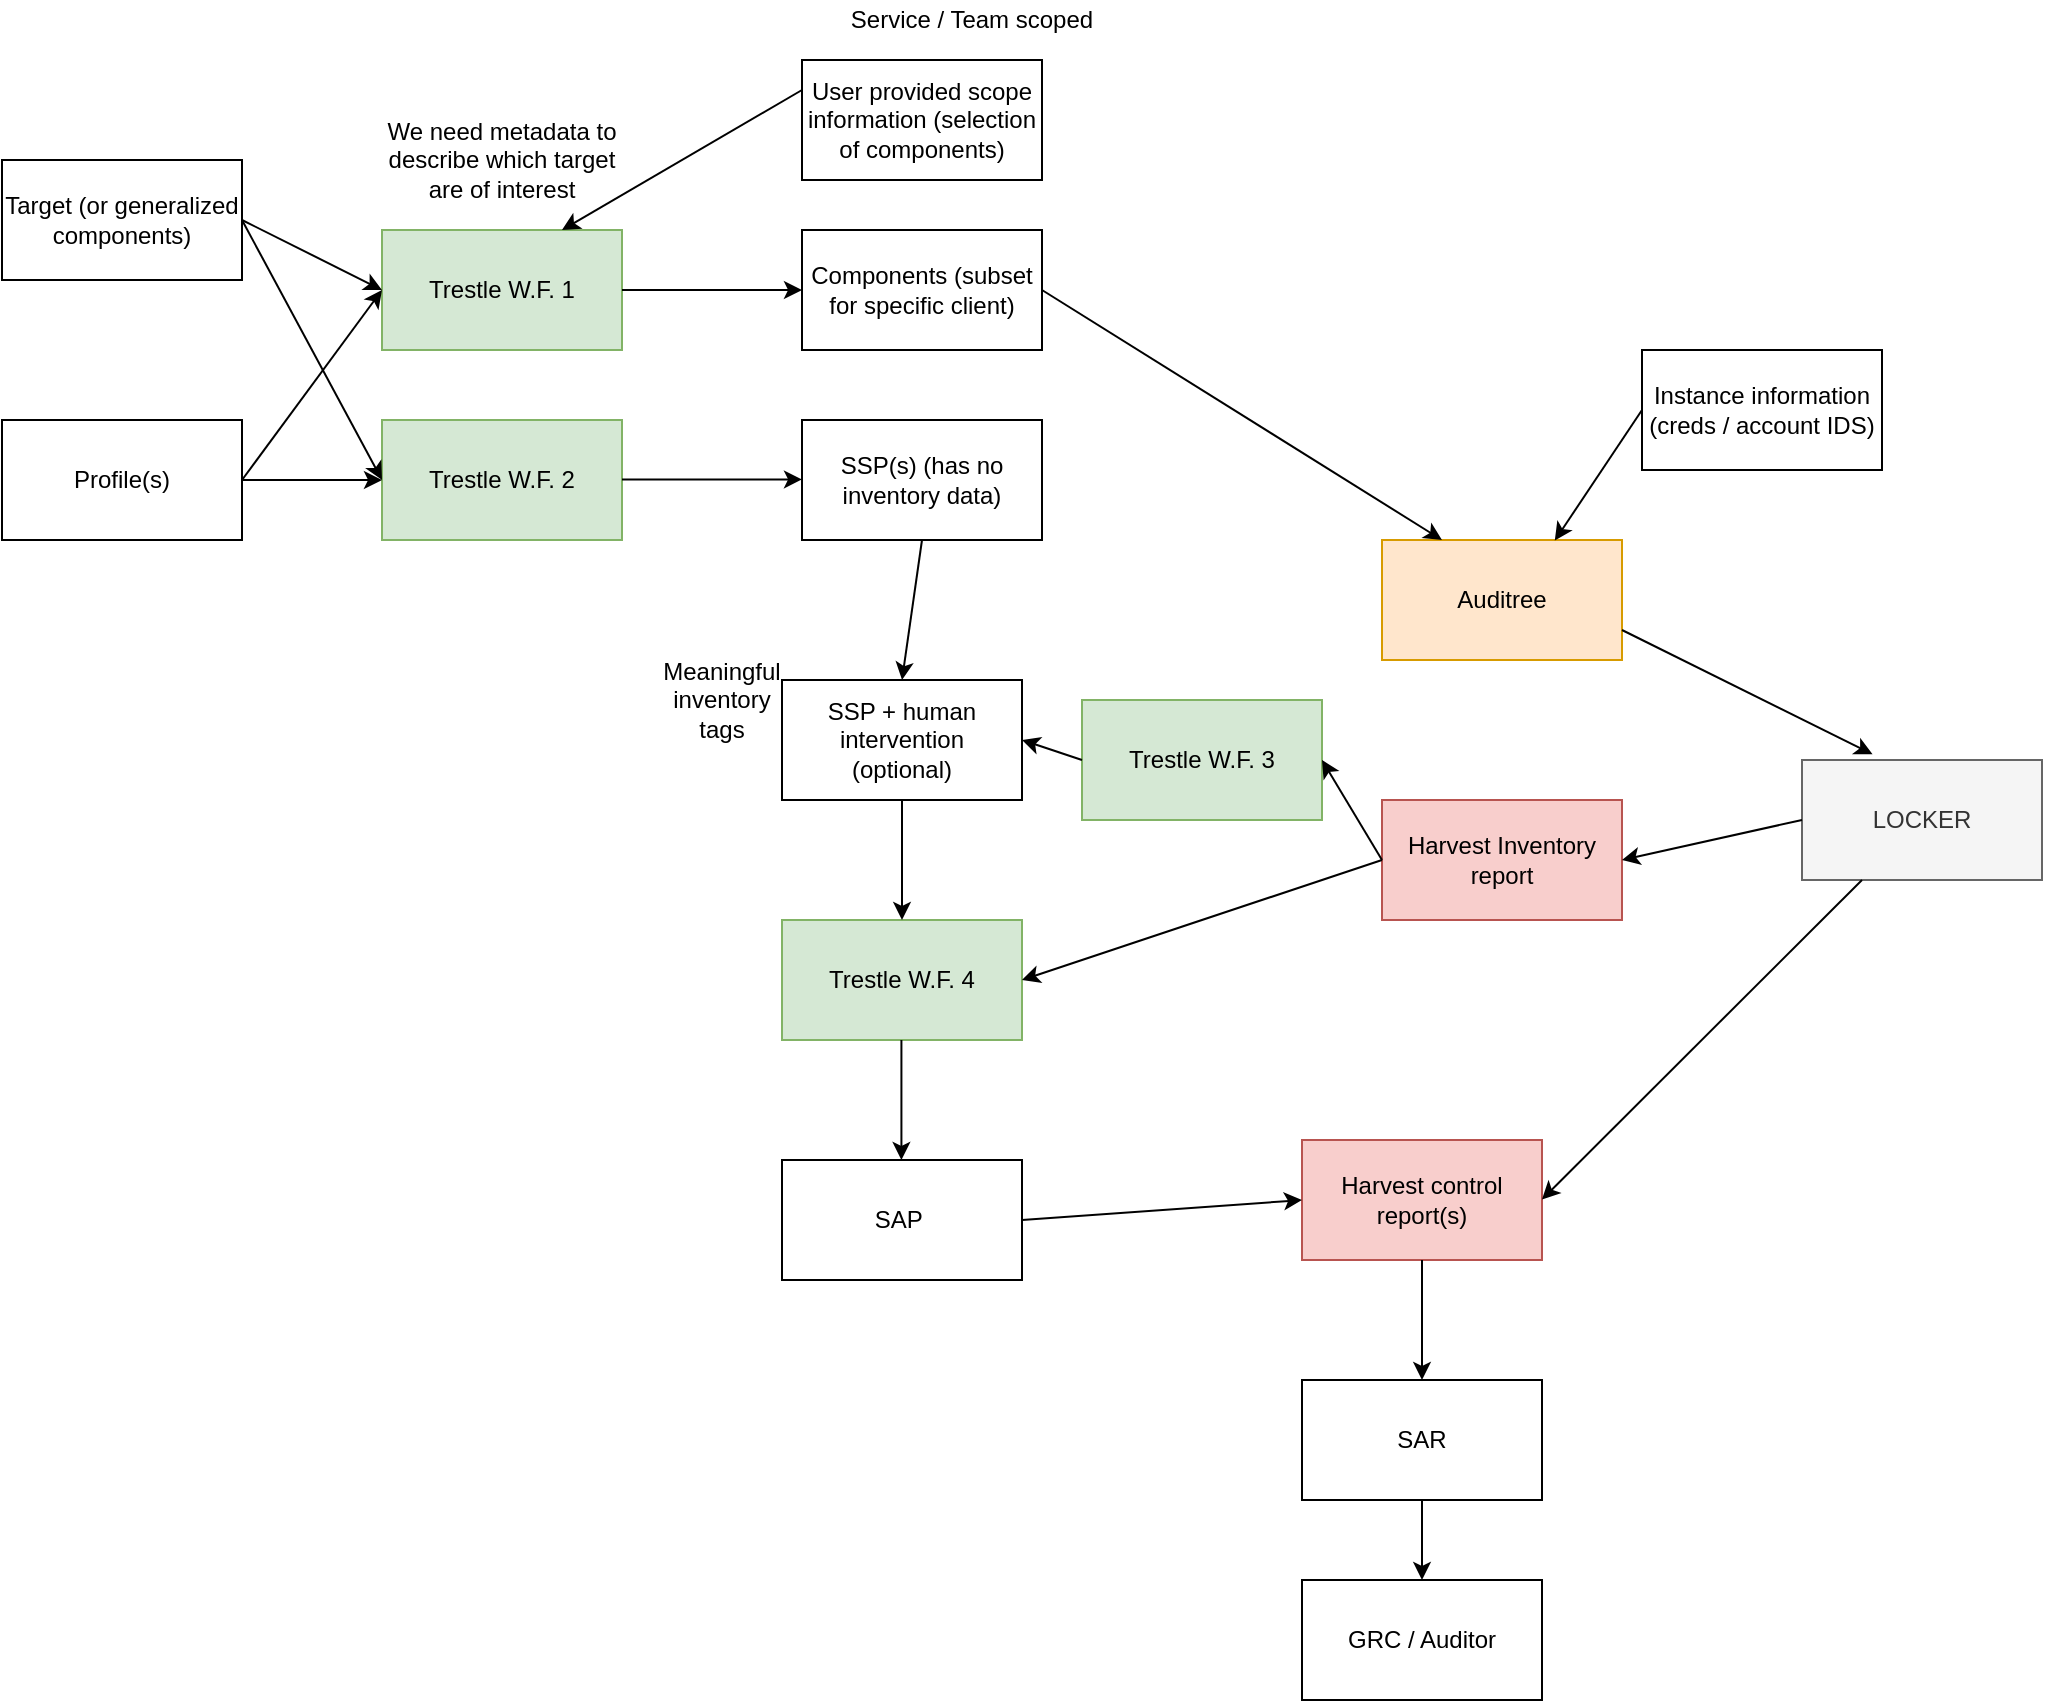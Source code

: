 <mxfile version="13.3.5" type="device" pages="3"><diagram id="Lkre-5FhP-HlhFluqD7U" name="v_0.1"><mxGraphModel dx="1734" dy="1015" grid="1" gridSize="10" guides="1" tooltips="1" connect="1" arrows="1" fold="1" page="1" pageScale="1" pageWidth="827" pageHeight="1169" math="0" shadow="0"><root><mxCell id="0"/><mxCell id="1" parent="0"/><mxCell id="eABtLVrYJxMAJau4a1EM-1" value="Target (or generalized components)" style="rounded=0;whiteSpace=wrap;html=1;" parent="1" vertex="1"><mxGeometry x="80" y="490" width="120" height="60" as="geometry"/></mxCell><mxCell id="eABtLVrYJxMAJau4a1EM-3" value="Profile(s)" style="rounded=0;whiteSpace=wrap;html=1;" parent="1" vertex="1"><mxGeometry x="80" y="620" width="120" height="60" as="geometry"/></mxCell><mxCell id="eABtLVrYJxMAJau4a1EM-4" value="Trestle W.F. 1" style="rounded=0;whiteSpace=wrap;html=1;fillColor=#d5e8d4;strokeColor=#82b366;" parent="1" vertex="1"><mxGeometry x="270" y="525" width="120" height="60" as="geometry"/></mxCell><mxCell id="eABtLVrYJxMAJau4a1EM-5" value="Trestle W.F. 2" style="rounded=0;whiteSpace=wrap;html=1;fillColor=#d5e8d4;strokeColor=#82b366;" parent="1" vertex="1"><mxGeometry x="270" y="620" width="120" height="60" as="geometry"/></mxCell><mxCell id="eABtLVrYJxMAJau4a1EM-6" value="" style="endArrow=classic;html=1;exitX=1;exitY=0.5;exitDx=0;exitDy=0;entryX=0;entryY=0.5;entryDx=0;entryDy=0;" parent="1" source="eABtLVrYJxMAJau4a1EM-1" target="eABtLVrYJxMAJau4a1EM-4" edge="1"><mxGeometry width="50" height="50" relative="1" as="geometry"><mxPoint x="340" y="720" as="sourcePoint"/><mxPoint x="390" y="670" as="targetPoint"/></mxGeometry></mxCell><mxCell id="eABtLVrYJxMAJau4a1EM-7" value="" style="endArrow=classic;html=1;exitX=1;exitY=0.5;exitDx=0;exitDy=0;entryX=0;entryY=0.5;entryDx=0;entryDy=0;" parent="1" source="eABtLVrYJxMAJau4a1EM-3" target="eABtLVrYJxMAJau4a1EM-4" edge="1"><mxGeometry width="50" height="50" relative="1" as="geometry"><mxPoint x="210" y="530" as="sourcePoint"/><mxPoint x="280" y="565" as="targetPoint"/></mxGeometry></mxCell><mxCell id="eABtLVrYJxMAJau4a1EM-8" value="" style="endArrow=classic;html=1;entryX=0;entryY=0.5;entryDx=0;entryDy=0;" parent="1" target="eABtLVrYJxMAJau4a1EM-5" edge="1"><mxGeometry width="50" height="50" relative="1" as="geometry"><mxPoint x="200" y="520" as="sourcePoint"/><mxPoint x="280" y="565" as="targetPoint"/></mxGeometry></mxCell><mxCell id="eABtLVrYJxMAJau4a1EM-9" value="" style="endArrow=classic;html=1;" parent="1" edge="1"><mxGeometry width="50" height="50" relative="1" as="geometry"><mxPoint x="200" y="650" as="sourcePoint"/><mxPoint x="270" y="650" as="targetPoint"/></mxGeometry></mxCell><mxCell id="eABtLVrYJxMAJau4a1EM-10" value="We need metadata to describe which target are of interest" style="text;html=1;strokeColor=none;fillColor=none;align=center;verticalAlign=middle;whiteSpace=wrap;rounded=0;" parent="1" vertex="1"><mxGeometry x="270" y="480" width="120" height="20" as="geometry"/></mxCell><mxCell id="eABtLVrYJxMAJau4a1EM-12" value="SSP(s) (has no inventory data)" style="rounded=0;whiteSpace=wrap;html=1;" parent="1" vertex="1"><mxGeometry x="480" y="620" width="120" height="60" as="geometry"/></mxCell><mxCell id="eABtLVrYJxMAJau4a1EM-13" value="Components (subset for specific client)" style="rounded=0;whiteSpace=wrap;html=1;" parent="1" vertex="1"><mxGeometry x="480" y="525" width="120" height="60" as="geometry"/></mxCell><mxCell id="eABtLVrYJxMAJau4a1EM-14" value="" style="endArrow=classic;html=1;exitX=1;exitY=0.5;exitDx=0;exitDy=0;entryX=0;entryY=0.5;entryDx=0;entryDy=0;" parent="1" source="eABtLVrYJxMAJau4a1EM-4" target="eABtLVrYJxMAJau4a1EM-13" edge="1"><mxGeometry width="50" height="50" relative="1" as="geometry"><mxPoint x="340" y="720" as="sourcePoint"/><mxPoint x="390" y="670" as="targetPoint"/></mxGeometry></mxCell><mxCell id="eABtLVrYJxMAJau4a1EM-15" value="" style="endArrow=classic;html=1;exitX=1;exitY=0.5;exitDx=0;exitDy=0;entryX=0;entryY=0.5;entryDx=0;entryDy=0;" parent="1" edge="1"><mxGeometry width="50" height="50" relative="1" as="geometry"><mxPoint x="390" y="649.7" as="sourcePoint"/><mxPoint x="480" y="649.7" as="targetPoint"/></mxGeometry></mxCell><mxCell id="eABtLVrYJxMAJau4a1EM-16" value="SAP&amp;nbsp;" style="rounded=0;whiteSpace=wrap;html=1;" parent="1" vertex="1"><mxGeometry x="470" y="990" width="120" height="60" as="geometry"/></mxCell><mxCell id="eABtLVrYJxMAJau4a1EM-17" value="Trestle W.F. 4" style="rounded=0;whiteSpace=wrap;html=1;fillColor=#d5e8d4;strokeColor=#82b366;" parent="1" vertex="1"><mxGeometry x="470" y="870" width="120" height="60" as="geometry"/></mxCell><mxCell id="eABtLVrYJxMAJau4a1EM-18" value="Harvest Inventory report" style="rounded=0;whiteSpace=wrap;html=1;fillColor=#f8cecc;strokeColor=#b85450;" parent="1" vertex="1"><mxGeometry x="770" y="810" width="120" height="60" as="geometry"/></mxCell><mxCell id="eABtLVrYJxMAJau4a1EM-19" value="Auditree" style="rounded=0;whiteSpace=wrap;html=1;fillColor=#ffe6cc;strokeColor=#d79b00;" parent="1" vertex="1"><mxGeometry x="770" y="680" width="120" height="60" as="geometry"/></mxCell><mxCell id="eABtLVrYJxMAJau4a1EM-20" value="" style="endArrow=classic;html=1;exitX=0.5;exitY=1;exitDx=0;exitDy=0;entryX=0.5;entryY=0;entryDx=0;entryDy=0;" parent="1" source="eABtLVrYJxMAJau4a1EM-27" target="eABtLVrYJxMAJau4a1EM-17" edge="1"><mxGeometry width="50" height="50" relative="1" as="geometry"><mxPoint x="550" y="720" as="sourcePoint"/><mxPoint x="600" y="670" as="targetPoint"/></mxGeometry></mxCell><mxCell id="eABtLVrYJxMAJau4a1EM-21" value="" style="endArrow=classic;html=1;exitX=0.5;exitY=1;exitDx=0;exitDy=0;entryX=0.5;entryY=0;entryDx=0;entryDy=0;" parent="1" edge="1"><mxGeometry width="50" height="50" relative="1" as="geometry"><mxPoint x="529.71" y="930" as="sourcePoint"/><mxPoint x="529.71" y="990" as="targetPoint"/></mxGeometry></mxCell><mxCell id="eABtLVrYJxMAJau4a1EM-22" value="" style="endArrow=classic;html=1;exitX=0;exitY=0.5;exitDx=0;exitDy=0;entryX=1;entryY=0.5;entryDx=0;entryDy=0;" parent="1" source="eABtLVrYJxMAJau4a1EM-18" target="eABtLVrYJxMAJau4a1EM-17" edge="1"><mxGeometry width="50" height="50" relative="1" as="geometry"><mxPoint x="549.7" y="930" as="sourcePoint"/><mxPoint x="549.7" y="990" as="targetPoint"/></mxGeometry></mxCell><mxCell id="eABtLVrYJxMAJau4a1EM-25" value="Instance information (creds / account IDS)" style="rounded=0;whiteSpace=wrap;html=1;" parent="1" vertex="1"><mxGeometry x="900" y="585" width="120" height="60" as="geometry"/></mxCell><mxCell id="eABtLVrYJxMAJau4a1EM-27" value="SSP + human intervention&lt;br&gt;(optional)" style="rounded=0;whiteSpace=wrap;html=1;" parent="1" vertex="1"><mxGeometry x="470" y="750" width="120" height="60" as="geometry"/></mxCell><mxCell id="eABtLVrYJxMAJau4a1EM-28" value="" style="endArrow=classic;html=1;exitX=0.5;exitY=1;exitDx=0;exitDy=0;entryX=0.5;entryY=0;entryDx=0;entryDy=0;" parent="1" source="eABtLVrYJxMAJau4a1EM-12" target="eABtLVrYJxMAJau4a1EM-27" edge="1"><mxGeometry width="50" height="50" relative="1" as="geometry"><mxPoint x="540" y="680" as="sourcePoint"/><mxPoint x="540" y="860" as="targetPoint"/></mxGeometry></mxCell><mxCell id="TaCDKS96LD9muC1rUZb9-5" value="Meaningful inventory tags" style="text;html=1;strokeColor=none;fillColor=none;align=center;verticalAlign=middle;whiteSpace=wrap;rounded=0;" parent="1" vertex="1"><mxGeometry x="420" y="750" width="40" height="20" as="geometry"/></mxCell><mxCell id="TaCDKS96LD9muC1rUZb9-6" value="User provided scope information (selection of components)" style="rounded=0;whiteSpace=wrap;html=1;" parent="1" vertex="1"><mxGeometry x="480" y="440" width="120" height="60" as="geometry"/></mxCell><mxCell id="TaCDKS96LD9muC1rUZb9-12" value="" style="endArrow=classic;html=1;exitX=0;exitY=0.25;exitDx=0;exitDy=0;entryX=0.75;entryY=0;entryDx=0;entryDy=0;" parent="1" source="TaCDKS96LD9muC1rUZb9-6" target="eABtLVrYJxMAJau4a1EM-4" edge="1"><mxGeometry width="50" height="50" relative="1" as="geometry"><mxPoint x="600" y="760" as="sourcePoint"/><mxPoint x="650" y="710" as="targetPoint"/></mxGeometry></mxCell><mxCell id="TaCDKS96LD9muC1rUZb9-13" value="LOCKER" style="rounded=0;whiteSpace=wrap;html=1;fillColor=#f5f5f5;strokeColor=#666666;fontColor=#333333;" parent="1" vertex="1"><mxGeometry x="980" y="790" width="120" height="60" as="geometry"/></mxCell><mxCell id="TaCDKS96LD9muC1rUZb9-16" value="" style="endArrow=classic;html=1;entryX=0.294;entryY=-0.048;entryDx=0;entryDy=0;entryPerimeter=0;exitX=1;exitY=0.75;exitDx=0;exitDy=0;" parent="1" source="eABtLVrYJxMAJau4a1EM-19" target="TaCDKS96LD9muC1rUZb9-13" edge="1"><mxGeometry width="50" height="50" relative="1" as="geometry"><mxPoint x="370" y="650" as="sourcePoint"/><mxPoint x="420" y="600" as="targetPoint"/></mxGeometry></mxCell><mxCell id="TaCDKS96LD9muC1rUZb9-17" value="" style="endArrow=classic;html=1;entryX=1;entryY=0.5;entryDx=0;entryDy=0;exitX=0;exitY=0.5;exitDx=0;exitDy=0;" parent="1" source="TaCDKS96LD9muC1rUZb9-13" target="eABtLVrYJxMAJau4a1EM-18" edge="1"><mxGeometry width="50" height="50" relative="1" as="geometry"><mxPoint x="714.72" y="990" as="sourcePoint"/><mxPoint x="880.0" y="1052.12" as="targetPoint"/></mxGeometry></mxCell><mxCell id="TaCDKS96LD9muC1rUZb9-18" value="Harvest control report(s)" style="rounded=0;whiteSpace=wrap;html=1;fillColor=#f8cecc;strokeColor=#b85450;" parent="1" vertex="1"><mxGeometry x="730" y="980" width="120" height="60" as="geometry"/></mxCell><mxCell id="TaCDKS96LD9muC1rUZb9-19" value="" style="endArrow=classic;html=1;entryX=1;entryY=0.5;entryDx=0;entryDy=0;exitX=0.25;exitY=1;exitDx=0;exitDy=0;" parent="1" source="TaCDKS96LD9muC1rUZb9-13" edge="1"><mxGeometry width="50" height="50" relative="1" as="geometry"><mxPoint x="980" y="1009.71" as="sourcePoint"/><mxPoint x="850" y="1009.71" as="targetPoint"/></mxGeometry></mxCell><mxCell id="TaCDKS96LD9muC1rUZb9-20" value="" style="endArrow=classic;html=1;entryX=0;entryY=0.5;entryDx=0;entryDy=0;exitX=1;exitY=0.5;exitDx=0;exitDy=0;" parent="1" source="eABtLVrYJxMAJau4a1EM-16" target="TaCDKS96LD9muC1rUZb9-18" edge="1"><mxGeometry width="50" height="50" relative="1" as="geometry"><mxPoint x="1020" y="860" as="sourcePoint"/><mxPoint x="860" y="1019.71" as="targetPoint"/></mxGeometry></mxCell><mxCell id="TaCDKS96LD9muC1rUZb9-21" value="" style="endArrow=classic;html=1;exitX=0.5;exitY=1;exitDx=0;exitDy=0;" parent="1" source="TaCDKS96LD9muC1rUZb9-18" edge="1"><mxGeometry width="50" height="50" relative="1" as="geometry"><mxPoint x="940" y="980" as="sourcePoint"/><mxPoint x="790" y="1100" as="targetPoint"/></mxGeometry></mxCell><mxCell id="TaCDKS96LD9muC1rUZb9-22" value="SAR" style="rounded=0;whiteSpace=wrap;html=1;" parent="1" vertex="1"><mxGeometry x="730" y="1100" width="120" height="60" as="geometry"/></mxCell><mxCell id="TaCDKS96LD9muC1rUZb9-23" value="" style="endArrow=classic;html=1;exitX=0.5;exitY=1;exitDx=0;exitDy=0;" parent="1" source="TaCDKS96LD9muC1rUZb9-22" target="TaCDKS96LD9muC1rUZb9-24" edge="1"><mxGeometry width="50" height="50" relative="1" as="geometry"><mxPoint x="770" y="1210" as="sourcePoint"/><mxPoint x="790" y="1230" as="targetPoint"/></mxGeometry></mxCell><mxCell id="TaCDKS96LD9muC1rUZb9-24" value="GRC / Auditor" style="rounded=0;whiteSpace=wrap;html=1;" parent="1" vertex="1"><mxGeometry x="730" y="1200" width="120" height="60" as="geometry"/></mxCell><mxCell id="TaCDKS96LD9muC1rUZb9-25" value="Trestle W.F. 3" style="rounded=0;whiteSpace=wrap;html=1;fillColor=#d5e8d4;strokeColor=#82b366;" parent="1" vertex="1"><mxGeometry x="620" y="760" width="120" height="60" as="geometry"/></mxCell><mxCell id="TaCDKS96LD9muC1rUZb9-26" value="" style="endArrow=classic;html=1;entryX=1;entryY=0.5;entryDx=0;entryDy=0;" parent="1" target="TaCDKS96LD9muC1rUZb9-25" edge="1"><mxGeometry width="50" height="50" relative="1" as="geometry"><mxPoint x="770" y="840" as="sourcePoint"/><mxPoint x="610" y="910" as="targetPoint"/></mxGeometry></mxCell><mxCell id="TaCDKS96LD9muC1rUZb9-27" value="" style="endArrow=classic;html=1;entryX=1;entryY=0.5;entryDx=0;entryDy=0;exitX=0;exitY=0.5;exitDx=0;exitDy=0;" parent="1" source="TaCDKS96LD9muC1rUZb9-25" target="eABtLVrYJxMAJau4a1EM-27" edge="1"><mxGeometry width="50" height="50" relative="1" as="geometry"><mxPoint x="660" y="850" as="sourcePoint"/><mxPoint x="710" y="800" as="targetPoint"/></mxGeometry></mxCell><mxCell id="TaCDKS96LD9muC1rUZb9-28" value="" style="endArrow=classic;html=1;exitX=1;exitY=0.5;exitDx=0;exitDy=0;entryX=0.25;entryY=0;entryDx=0;entryDy=0;" parent="1" source="eABtLVrYJxMAJau4a1EM-13" target="eABtLVrYJxMAJau4a1EM-19" edge="1"><mxGeometry width="50" height="50" relative="1" as="geometry"><mxPoint x="660" y="850" as="sourcePoint"/><mxPoint x="710" y="800" as="targetPoint"/></mxGeometry></mxCell><mxCell id="TaCDKS96LD9muC1rUZb9-29" value="" style="endArrow=classic;html=1;entryX=0.72;entryY=0.005;entryDx=0;entryDy=0;entryPerimeter=0;exitX=0;exitY=0.5;exitDx=0;exitDy=0;" parent="1" source="eABtLVrYJxMAJau4a1EM-25" target="eABtLVrYJxMAJau4a1EM-19" edge="1"><mxGeometry width="50" height="50" relative="1" as="geometry"><mxPoint x="850" y="640" as="sourcePoint"/><mxPoint x="900" y="590" as="targetPoint"/></mxGeometry></mxCell><mxCell id="TaCDKS96LD9muC1rUZb9-30" value="Service / Team scoped" style="text;html=1;strokeColor=none;fillColor=none;align=center;verticalAlign=middle;whiteSpace=wrap;rounded=0;" parent="1" vertex="1"><mxGeometry x="480" y="410" width="170" height="20" as="geometry"/></mxCell></root></mxGraphModel></diagram><diagram name="v_0.2" id="kbyqK4DoqSoq9axibZ__"><mxGraphModel dx="2561" dy="998" grid="1" gridSize="10" guides="1" tooltips="1" connect="1" arrows="1" fold="1" page="1" pageScale="1" pageWidth="827" pageHeight="1169" math="0" shadow="0"><root><mxCell id="gMi_4BpQSerTSwgy4RlM-0"/><mxCell id="gMi_4BpQSerTSwgy4RlM-1" parent="gMi_4BpQSerTSwgy4RlM-0"/><mxCell id="gMi_4BpQSerTSwgy4RlM-2" value="Target (or generalized components)" style="rounded=0;whiteSpace=wrap;html=1;" vertex="1" parent="gMi_4BpQSerTSwgy4RlM-1"><mxGeometry x="80" y="490" width="120" height="60" as="geometry"/></mxCell><mxCell id="gMi_4BpQSerTSwgy4RlM-3" value="Profile(s)" style="rounded=0;whiteSpace=wrap;html=1;" vertex="1" parent="gMi_4BpQSerTSwgy4RlM-1"><mxGeometry x="80" y="620" width="120" height="60" as="geometry"/></mxCell><mxCell id="gMi_4BpQSerTSwgy4RlM-4" value="Trestle W.F. 1" style="rounded=0;whiteSpace=wrap;html=1;fillColor=#d5e8d4;strokeColor=#82b366;" vertex="1" parent="gMi_4BpQSerTSwgy4RlM-1"><mxGeometry x="270" y="525" width="120" height="60" as="geometry"/></mxCell><mxCell id="gMi_4BpQSerTSwgy4RlM-5" value="Trestle W.F. 2" style="rounded=0;whiteSpace=wrap;html=1;fillColor=#d5e8d4;strokeColor=#82b366;" vertex="1" parent="gMi_4BpQSerTSwgy4RlM-1"><mxGeometry x="480" y="620" width="120" height="60" as="geometry"/></mxCell><mxCell id="gMi_4BpQSerTSwgy4RlM-6" value="" style="endArrow=classic;html=1;exitX=1;exitY=0.5;exitDx=0;exitDy=0;entryX=0;entryY=0.5;entryDx=0;entryDy=0;" edge="1" parent="gMi_4BpQSerTSwgy4RlM-1" source="gMi_4BpQSerTSwgy4RlM-2" target="gMi_4BpQSerTSwgy4RlM-4"><mxGeometry width="50" height="50" relative="1" as="geometry"><mxPoint x="340" y="720" as="sourcePoint"/><mxPoint x="390" y="670" as="targetPoint"/></mxGeometry></mxCell><mxCell id="gMi_4BpQSerTSwgy4RlM-7" value="" style="endArrow=classic;html=1;exitX=1;exitY=0.5;exitDx=0;exitDy=0;entryX=0;entryY=0.5;entryDx=0;entryDy=0;" edge="1" parent="gMi_4BpQSerTSwgy4RlM-1" source="gMi_4BpQSerTSwgy4RlM-3" target="gMi_4BpQSerTSwgy4RlM-4"><mxGeometry width="50" height="50" relative="1" as="geometry"><mxPoint x="210" y="530" as="sourcePoint"/><mxPoint x="280" y="565" as="targetPoint"/></mxGeometry></mxCell><mxCell id="gMi_4BpQSerTSwgy4RlM-11" value="SSP(s) (has no inventory data)" style="rounded=0;whiteSpace=wrap;html=1;" vertex="1" parent="gMi_4BpQSerTSwgy4RlM-1"><mxGeometry x="480" y="715" width="120" height="60" as="geometry"/></mxCell><mxCell id="gMi_4BpQSerTSwgy4RlM-12" value="Components (subset for specific client)" style="rounded=0;whiteSpace=wrap;html=1;" vertex="1" parent="gMi_4BpQSerTSwgy4RlM-1"><mxGeometry x="480" y="525" width="120" height="60" as="geometry"/></mxCell><mxCell id="gMi_4BpQSerTSwgy4RlM-13" value="" style="endArrow=classic;html=1;exitX=1;exitY=0.5;exitDx=0;exitDy=0;entryX=0;entryY=0.5;entryDx=0;entryDy=0;" edge="1" parent="gMi_4BpQSerTSwgy4RlM-1" source="gMi_4BpQSerTSwgy4RlM-4" target="gMi_4BpQSerTSwgy4RlM-12"><mxGeometry width="50" height="50" relative="1" as="geometry"><mxPoint x="340" y="720" as="sourcePoint"/><mxPoint x="390" y="670" as="targetPoint"/></mxGeometry></mxCell><mxCell id="gMi_4BpQSerTSwgy4RlM-14" value="" style="endArrow=classic;html=1;exitX=0.5;exitY=1;exitDx=0;exitDy=0;" edge="1" parent="gMi_4BpQSerTSwgy4RlM-1" source="gMi_4BpQSerTSwgy4RlM-12"><mxGeometry width="50" height="50" relative="1" as="geometry"><mxPoint x="530" y="585" as="sourcePoint"/><mxPoint x="536" y="620" as="targetPoint"/></mxGeometry></mxCell><mxCell id="gMi_4BpQSerTSwgy4RlM-15" value="SAP&amp;nbsp;" style="rounded=0;whiteSpace=wrap;html=1;" vertex="1" parent="gMi_4BpQSerTSwgy4RlM-1"><mxGeometry x="480" y="1060" width="120" height="60" as="geometry"/></mxCell><mxCell id="gMi_4BpQSerTSwgy4RlM-17" value="Harvest Inventory reports (standardized)" style="rounded=0;whiteSpace=wrap;html=1;fillColor=#f8cecc;strokeColor=#b85450;" vertex="1" parent="gMi_4BpQSerTSwgy4RlM-1"><mxGeometry x="720" y="715" width="120" height="60" as="geometry"/></mxCell><mxCell id="gMi_4BpQSerTSwgy4RlM-18" value="Auditree core (fetchers / checks)" style="rounded=0;whiteSpace=wrap;html=1;fillColor=#ffe6cc;strokeColor=#d79b00;" vertex="1" parent="gMi_4BpQSerTSwgy4RlM-1"><mxGeometry x="720" y="525" width="120" height="60" as="geometry"/></mxCell><mxCell id="gMi_4BpQSerTSwgy4RlM-22" value="Instance information (creds / account IDS)" style="rounded=0;whiteSpace=wrap;html=1;" vertex="1" parent="gMi_4BpQSerTSwgy4RlM-1"><mxGeometry x="960" y="525" width="120" height="60" as="geometry"/></mxCell><mxCell id="gMi_4BpQSerTSwgy4RlM-23" value="SSP with inventory tags" style="rounded=0;whiteSpace=wrap;html=1;" vertex="1" parent="gMi_4BpQSerTSwgy4RlM-1"><mxGeometry x="480" y="820" width="120" height="60" as="geometry"/></mxCell><mxCell id="gMi_4BpQSerTSwgy4RlM-24" value="" style="endArrow=classic;html=1;exitX=0.5;exitY=1;exitDx=0;exitDy=0;entryX=0.5;entryY=0;entryDx=0;entryDy=0;" edge="1" parent="gMi_4BpQSerTSwgy4RlM-1" source="gMi_4BpQSerTSwgy4RlM-11" target="gMi_4BpQSerTSwgy4RlM-23"><mxGeometry width="50" height="50" relative="1" as="geometry"><mxPoint x="540" y="775" as="sourcePoint"/><mxPoint x="540" y="955" as="targetPoint"/></mxGeometry></mxCell><mxCell id="gMi_4BpQSerTSwgy4RlM-26" value="Technology scoping" style="rounded=0;whiteSpace=wrap;html=1;" vertex="1" parent="gMi_4BpQSerTSwgy4RlM-1"><mxGeometry x="270" y="390" width="120" height="60" as="geometry"/></mxCell><mxCell id="gMi_4BpQSerTSwgy4RlM-27" value="" style="endArrow=classic;html=1;exitX=0.5;exitY=1;exitDx=0;exitDy=0;entryX=0.5;entryY=0;entryDx=0;entryDy=0;" edge="1" parent="gMi_4BpQSerTSwgy4RlM-1" source="gMi_4BpQSerTSwgy4RlM-26" target="gMi_4BpQSerTSwgy4RlM-4"><mxGeometry width="50" height="50" relative="1" as="geometry"><mxPoint x="600" y="760" as="sourcePoint"/><mxPoint x="650" y="710" as="targetPoint"/></mxGeometry></mxCell><mxCell id="gMi_4BpQSerTSwgy4RlM-28" value="LOCKER" style="rounded=0;whiteSpace=wrap;html=1;fillColor=#f5f5f5;strokeColor=#666666;fontColor=#333333;" vertex="1" parent="gMi_4BpQSerTSwgy4RlM-1"><mxGeometry x="720" y="620" width="120" height="60" as="geometry"/></mxCell><mxCell id="gMi_4BpQSerTSwgy4RlM-31" value="Harvest control report(s)" style="rounded=0;whiteSpace=wrap;html=1;fillColor=#f8cecc;strokeColor=#b85450;" vertex="1" parent="gMi_4BpQSerTSwgy4RlM-1"><mxGeometry x="720" y="1060" width="120" height="60" as="geometry"/></mxCell><mxCell id="gMi_4BpQSerTSwgy4RlM-33" value="" style="endArrow=classic;html=1;entryX=0;entryY=0.5;entryDx=0;entryDy=0;exitX=1;exitY=0.5;exitDx=0;exitDy=0;" edge="1" parent="gMi_4BpQSerTSwgy4RlM-1" source="gMi_4BpQSerTSwgy4RlM-15" target="gMi_4BpQSerTSwgy4RlM-31"><mxGeometry width="50" height="50" relative="1" as="geometry"><mxPoint x="1020" y="955" as="sourcePoint"/><mxPoint x="860" y="1114.71" as="targetPoint"/></mxGeometry></mxCell><mxCell id="gMi_4BpQSerTSwgy4RlM-34" value="" style="endArrow=classic;html=1;exitX=0.5;exitY=1;exitDx=0;exitDy=0;entryX=0.5;entryY=0;entryDx=0;entryDy=0;" edge="1" parent="gMi_4BpQSerTSwgy4RlM-1" source="gMi_4BpQSerTSwgy4RlM-31" target="gMi_4BpQSerTSwgy4RlM-35"><mxGeometry width="50" height="50" relative="1" as="geometry"><mxPoint x="940" y="1075" as="sourcePoint"/><mxPoint x="780" y="1190" as="targetPoint"/></mxGeometry></mxCell><mxCell id="gMi_4BpQSerTSwgy4RlM-35" value="SAR" style="rounded=0;whiteSpace=wrap;html=1;" vertex="1" parent="gMi_4BpQSerTSwgy4RlM-1"><mxGeometry x="720" y="1180" width="120" height="60" as="geometry"/></mxCell><mxCell id="gMi_4BpQSerTSwgy4RlM-36" value="" style="endArrow=classic;html=1;exitX=0.5;exitY=1;exitDx=0;exitDy=0;" edge="1" parent="gMi_4BpQSerTSwgy4RlM-1" source="gMi_4BpQSerTSwgy4RlM-35" target="gMi_4BpQSerTSwgy4RlM-37"><mxGeometry width="50" height="50" relative="1" as="geometry"><mxPoint x="770" y="1305" as="sourcePoint"/><mxPoint x="790" y="1325" as="targetPoint"/></mxGeometry></mxCell><mxCell id="gMi_4BpQSerTSwgy4RlM-37" value="GRC / Auditor" style="rounded=0;whiteSpace=wrap;html=1;" vertex="1" parent="gMi_4BpQSerTSwgy4RlM-1"><mxGeometry x="720" y="1320" width="120" height="60" as="geometry"/></mxCell><mxCell id="gMi_4BpQSerTSwgy4RlM-38" value="Trestle W.F. 3" style="rounded=0;whiteSpace=wrap;html=1;fillColor=#d5e8d4;strokeColor=#82b366;" vertex="1" parent="gMi_4BpQSerTSwgy4RlM-1"><mxGeometry x="720" y="820" width="120" height="60" as="geometry"/></mxCell><mxCell id="gMi_4BpQSerTSwgy4RlM-39" value="" style="endArrow=classic;html=1;exitX=0.5;exitY=1;exitDx=0;exitDy=0;" edge="1" parent="gMi_4BpQSerTSwgy4RlM-1" target="gMi_4BpQSerTSwgy4RlM-38" source="gMi_4BpQSerTSwgy4RlM-17"><mxGeometry width="50" height="50" relative="1" as="geometry"><mxPoint x="770" y="935" as="sourcePoint"/><mxPoint x="610" y="1005" as="targetPoint"/></mxGeometry></mxCell><mxCell id="gMi_4BpQSerTSwgy4RlM-41" value="" style="endArrow=classic;html=1;exitX=1;exitY=0.5;exitDx=0;exitDy=0;entryX=-0.015;entryY=0.421;entryDx=0;entryDy=0;entryPerimeter=0;" edge="1" parent="gMi_4BpQSerTSwgy4RlM-1" source="gMi_4BpQSerTSwgy4RlM-12" target="gMi_4BpQSerTSwgy4RlM-18"><mxGeometry width="50" height="50" relative="1" as="geometry"><mxPoint x="660" y="850" as="sourcePoint"/><mxPoint x="710" y="800" as="targetPoint"/></mxGeometry></mxCell><mxCell id="gMi_4BpQSerTSwgy4RlM-45" value="&lt;h1&gt;Notes&lt;/h1&gt;&lt;p&gt;Target is a generalized component which may or may not be a separate schema.&lt;/p&gt;&lt;p&gt;- Defining characteristics are unset parameters&lt;/p&gt;&lt;p&gt;- Contains all salient control implementations / implemented requirements&lt;/p&gt;&lt;p&gt;&lt;br&gt;&lt;/p&gt;&lt;p&gt;Trestle WF1 and WF2 may be combined.&lt;/p&gt;&lt;p&gt;&lt;br&gt;&lt;/p&gt;&lt;p&gt;In this workflow users must configure 'auditree' until it works. e.g. they must provide appropriate credentials to inventory systems etc.&lt;/p&gt;&lt;p&gt;Standardized harvest inventory reports do not separate by tag etc. That is an trestle functionalitt&lt;/p&gt;" style="text;html=1;strokeColor=none;fillColor=none;spacing=5;spacingTop=-20;whiteSpace=wrap;overflow=hidden;rounded=0;" vertex="1" parent="gMi_4BpQSerTSwgy4RlM-1"><mxGeometry x="-640" y="240" width="470" height="260" as="geometry"/></mxCell><mxCell id="gMi_4BpQSerTSwgy4RlM-46" value="Target (generalized component)" style="rounded=0;whiteSpace=wrap;html=1;" vertex="1" parent="gMi_4BpQSerTSwgy4RlM-1"><mxGeometry x="-800" y="645" width="120" height="60" as="geometry"/></mxCell><mxCell id="gMi_4BpQSerTSwgy4RlM-48" value="&lt;h1&gt;&lt;span&gt;Target component workflow&lt;/span&gt;&lt;br&gt;&lt;/h1&gt;" style="text;html=1;strokeColor=none;fillColor=none;spacing=5;spacingTop=-20;whiteSpace=wrap;overflow=hidden;rounded=0;" vertex="1" parent="gMi_4BpQSerTSwgy4RlM-1"><mxGeometry x="-670" y="540" width="400" height="120" as="geometry"/></mxCell><mxCell id="gMi_4BpQSerTSwgy4RlM-49" value="Profile (including parameter setting)" style="rounded=0;whiteSpace=wrap;html=1;" vertex="1" parent="gMi_4BpQSerTSwgy4RlM-1"><mxGeometry x="-800" y="740" width="120" height="60" as="geometry"/></mxCell><mxCell id="gMi_4BpQSerTSwgy4RlM-50" value="Automation" style="rounded=0;whiteSpace=wrap;html=1;" vertex="1" parent="gMi_4BpQSerTSwgy4RlM-1"><mxGeometry x="-620" y="690" width="120" height="60" as="geometry"/></mxCell><mxCell id="gMi_4BpQSerTSwgy4RlM-51" value="component with information just for the profile." style="rounded=0;whiteSpace=wrap;html=1;" vertex="1" parent="gMi_4BpQSerTSwgy4RlM-1"><mxGeometry x="-440" y="690" width="120" height="60" as="geometry"/></mxCell><mxCell id="gMi_4BpQSerTSwgy4RlM-52" value="" style="endArrow=classic;html=1;exitX=1;exitY=0.5;exitDx=0;exitDy=0;entryX=0;entryY=0.5;entryDx=0;entryDy=0;" edge="1" parent="gMi_4BpQSerTSwgy4RlM-1" source="gMi_4BpQSerTSwgy4RlM-46" target="gMi_4BpQSerTSwgy4RlM-50"><mxGeometry width="50" height="50" relative="1" as="geometry"><mxPoint x="-650" y="710" as="sourcePoint"/><mxPoint x="-600" y="660" as="targetPoint"/></mxGeometry></mxCell><mxCell id="gMi_4BpQSerTSwgy4RlM-53" value="" style="endArrow=classic;html=1;exitX=1;exitY=0.5;exitDx=0;exitDy=0;" edge="1" parent="gMi_4BpQSerTSwgy4RlM-1" source="gMi_4BpQSerTSwgy4RlM-49"><mxGeometry width="50" height="50" relative="1" as="geometry"><mxPoint x="-670" y="685" as="sourcePoint"/><mxPoint x="-620" y="720" as="targetPoint"/></mxGeometry></mxCell><mxCell id="gMi_4BpQSerTSwgy4RlM-54" value="" style="endArrow=classic;html=1;exitX=1;exitY=0.5;exitDx=0;exitDy=0;entryX=0;entryY=0.5;entryDx=0;entryDy=0;" edge="1" parent="gMi_4BpQSerTSwgy4RlM-1" target="gMi_4BpQSerTSwgy4RlM-51"><mxGeometry width="50" height="50" relative="1" as="geometry"><mxPoint x="-500" y="720" as="sourcePoint"/><mxPoint x="-440" y="670" as="targetPoint"/></mxGeometry></mxCell><mxCell id="gMi_4BpQSerTSwgy4RlM-55" value="&lt;h1&gt;&lt;span&gt;Overall Trestle &amp;amp; Auditree workflow for reporting and audits.&lt;/span&gt;&lt;br&gt;&lt;/h1&gt;" style="text;html=1;strokeColor=none;fillColor=none;spacing=5;spacingTop=-20;whiteSpace=wrap;overflow=hidden;rounded=0;" vertex="1" parent="gMi_4BpQSerTSwgy4RlM-1"><mxGeometry x="270" y="260" width="480" height="120" as="geometry"/></mxCell><mxCell id="gMi_4BpQSerTSwgy4RlM-57" value="&lt;h1&gt;Technology scoping&lt;/h1&gt;&lt;div&gt;In order for trestle to work it needs to know which components are relevant to an SSP / profile:&lt;/div&gt;&lt;div&gt;&lt;br&gt;&lt;/div&gt;&lt;div&gt;&lt;br&gt;&lt;/div&gt;&lt;div&gt;&lt;div style=&quot;color: rgb(212 , 212 , 212) ; background-color: rgb(30 , 30 , 30) ; font-family: &amp;#34;menlo&amp;#34; , &amp;#34;monaco&amp;#34; , &amp;#34;courier new&amp;#34; , monospace ; line-height: 18px&quot;&gt;&lt;div&gt;{&lt;/div&gt;&lt;div&gt;    &lt;span style=&quot;color: #9cdcfe&quot;&gt;&quot;component-ref&quot;&lt;/span&gt;: [&lt;/div&gt;&lt;div&gt;        {&lt;/div&gt;&lt;div&gt;            &lt;span style=&quot;color: #9cdcfe&quot;&gt;&quot;href&quot;&lt;/span&gt;: &lt;span style=&quot;color: #ce9178&quot;&gt;&quot;uri to generalized component/target file (mandatory)&quot;&lt;/span&gt;,&lt;/div&gt;&lt;div&gt;            &lt;span style=&quot;color: #9cdcfe&quot;&gt;&quot;description&quot;&lt;/span&gt;: &lt;span style=&quot;color: #ce9178&quot;&gt;&quot;Optional field&quot;&lt;/span&gt;&lt;/div&gt;&lt;div&gt;        }&lt;/div&gt;&lt;div&gt;    ]&lt;/div&gt;&lt;div&gt;},&lt;/div&gt;&lt;/div&gt;&lt;/div&gt;&lt;div&gt;&lt;br&gt;&lt;/div&gt;" style="text;html=1;strokeColor=none;fillColor=none;spacing=5;spacingTop=-20;whiteSpace=wrap;overflow=hidden;rounded=0;" vertex="1" parent="gMi_4BpQSerTSwgy4RlM-1"><mxGeometry x="-750" y="870" width="420" height="470" as="geometry"/></mxCell><mxCell id="gMi_4BpQSerTSwgy4RlM-58" value="" style="endArrow=classic;html=1;exitX=0.5;exitY=1;exitDx=0;exitDy=0;" edge="1" parent="gMi_4BpQSerTSwgy4RlM-1"><mxGeometry width="50" height="50" relative="1" as="geometry"><mxPoint x="542" y="680" as="sourcePoint"/><mxPoint x="538" y="715" as="targetPoint"/></mxGeometry></mxCell><mxCell id="gMi_4BpQSerTSwgy4RlM-60" value="" style="endArrow=classic;html=1;exitX=0;exitY=0.5;exitDx=0;exitDy=0;" edge="1" parent="gMi_4BpQSerTSwgy4RlM-1" source="gMi_4BpQSerTSwgy4RlM-22"><mxGeometry width="50" height="50" relative="1" as="geometry"><mxPoint x="610" y="565" as="sourcePoint"/><mxPoint x="840" y="555" as="targetPoint"/></mxGeometry></mxCell><mxCell id="gMi_4BpQSerTSwgy4RlM-61" value="" style="endArrow=classic;html=1;entryX=0.5;entryY=0;entryDx=0;entryDy=0;exitX=0.5;exitY=1;exitDx=0;exitDy=0;" edge="1" parent="gMi_4BpQSerTSwgy4RlM-1" source="gMi_4BpQSerTSwgy4RlM-18" target="gMi_4BpQSerTSwgy4RlM-28"><mxGeometry width="50" height="50" relative="1" as="geometry"><mxPoint x="820" y="630" as="sourcePoint"/><mxPoint x="780" y="580" as="targetPoint"/></mxGeometry></mxCell><mxCell id="gMi_4BpQSerTSwgy4RlM-62" value="" style="endArrow=classic;html=1;exitX=0.5;exitY=1;exitDx=0;exitDy=0;" edge="1" parent="gMi_4BpQSerTSwgy4RlM-1" source="gMi_4BpQSerTSwgy4RlM-28"><mxGeometry width="50" height="50" relative="1" as="geometry"><mxPoint x="779.66" y="725" as="sourcePoint"/><mxPoint x="780" y="720" as="targetPoint"/></mxGeometry></mxCell><mxCell id="gMi_4BpQSerTSwgy4RlM-63" value="Assumption: If a 'scope' is limited this must be tagged in the SSP" style="text;html=1;strokeColor=none;fillColor=none;align=center;verticalAlign=middle;whiteSpace=wrap;rounded=0;" vertex="1" parent="gMi_4BpQSerTSwgy4RlM-1"><mxGeometry x="340" y="790" width="134" height="80" as="geometry"/></mxCell><mxCell id="gMi_4BpQSerTSwgy4RlM-64" value="SSP with inventory" style="rounded=0;whiteSpace=wrap;html=1;" vertex="1" parent="gMi_4BpQSerTSwgy4RlM-1"><mxGeometry x="720" y="940" width="120" height="60" as="geometry"/></mxCell><mxCell id="gMi_4BpQSerTSwgy4RlM-65" value="" style="endArrow=classic;html=1;exitX=1;exitY=0.5;exitDx=0;exitDy=0;entryX=0;entryY=0.5;entryDx=0;entryDy=0;" edge="1" parent="gMi_4BpQSerTSwgy4RlM-1" source="gMi_4BpQSerTSwgy4RlM-23" target="gMi_4BpQSerTSwgy4RlM-38"><mxGeometry width="50" height="50" relative="1" as="geometry"><mxPoint x="640" y="960" as="sourcePoint"/><mxPoint x="690" y="910" as="targetPoint"/></mxGeometry></mxCell><mxCell id="gMi_4BpQSerTSwgy4RlM-70" value="" style="edgeStyle=orthogonalEdgeStyle;rounded=0;orthogonalLoop=1;jettySize=auto;html=1;" edge="1" parent="gMi_4BpQSerTSwgy4RlM-1" source="gMi_4BpQSerTSwgy4RlM-69" target="gMi_4BpQSerTSwgy4RlM-15"><mxGeometry relative="1" as="geometry"/></mxCell><mxCell id="gMi_4BpQSerTSwgy4RlM-69" value="Trestle W.F. 4" style="rounded=0;whiteSpace=wrap;html=1;fillColor=#d5e8d4;strokeColor=#82b366;" vertex="1" parent="gMi_4BpQSerTSwgy4RlM-1"><mxGeometry x="480" y="940" width="120" height="60" as="geometry"/></mxCell><mxCell id="gMi_4BpQSerTSwgy4RlM-71" value="" style="endArrow=classic;html=1;entryX=1;entryY=0.5;entryDx=0;entryDy=0;" edge="1" parent="gMi_4BpQSerTSwgy4RlM-1" source="gMi_4BpQSerTSwgy4RlM-64" target="gMi_4BpQSerTSwgy4RlM-69"><mxGeometry width="50" height="50" relative="1" as="geometry"><mxPoint x="380" y="850" as="sourcePoint"/><mxPoint x="430" y="800" as="targetPoint"/></mxGeometry></mxCell><mxCell id="gMi_4BpQSerTSwgy4RlM-73" value="" style="endArrow=classic;html=1;exitX=0.5;exitY=1;exitDx=0;exitDy=0;entryX=0.5;entryY=0;entryDx=0;entryDy=0;" edge="1" parent="gMi_4BpQSerTSwgy4RlM-1" source="gMi_4BpQSerTSwgy4RlM-23" target="gMi_4BpQSerTSwgy4RlM-69"><mxGeometry width="50" height="50" relative="1" as="geometry"><mxPoint x="510" y="930" as="sourcePoint"/><mxPoint x="560" y="880" as="targetPoint"/></mxGeometry></mxCell><mxCell id="gMi_4BpQSerTSwgy4RlM-74" value="" style="endArrow=classic;html=1;exitX=0.5;exitY=1;exitDx=0;exitDy=0;entryX=0.5;entryY=0;entryDx=0;entryDy=0;" edge="1" parent="gMi_4BpQSerTSwgy4RlM-1"><mxGeometry width="50" height="50" relative="1" as="geometry"><mxPoint x="779.66" y="880" as="sourcePoint"/><mxPoint x="779.66" y="940" as="targetPoint"/></mxGeometry></mxCell><mxCell id="gMi_4BpQSerTSwgy4RlM-75" value="" style="endArrow=classic;html=1;exitX=1;exitY=0.5;exitDx=0;exitDy=0;entryX=0.997;entryY=0.585;entryDx=0;entryDy=0;entryPerimeter=0;" edge="1" parent="gMi_4BpQSerTSwgy4RlM-1" source="gMi_4BpQSerTSwgy4RlM-28" target="gMi_4BpQSerTSwgy4RlM-31"><mxGeometry width="50" height="50" relative="1" as="geometry"><mxPoint x="970" y="710" as="sourcePoint"/><mxPoint x="1020" y="660" as="targetPoint"/><Array as="points"><mxPoint x="890" y="650"/><mxPoint x="890" y="1095"/></Array></mxGeometry></mxCell><mxCell id="gMi_4BpQSerTSwgy4RlM-78" value="Harvest may propagate SAR automatically to GRC system" style="text;html=1;strokeColor=none;fillColor=none;align=center;verticalAlign=middle;whiteSpace=wrap;rounded=0;" vertex="1" parent="gMi_4BpQSerTSwgy4RlM-1"><mxGeometry x="850" y="1270" width="150" height="20" as="geometry"/></mxCell></root></mxGraphModel></diagram><diagram name="v_0.3 with forward flow." id="KHV7V-eYSbTiNwpk2qsf"><mxGraphModel dx="2264" dy="827" grid="1" gridSize="10" guides="1" tooltips="1" connect="1" arrows="1" fold="1" page="1" pageScale="1" pageWidth="827" pageHeight="1169" math="0" shadow="0"><root><mxCell id="bf_H_khMjsfyXYyHElAq-0"/><mxCell id="bf_H_khMjsfyXYyHElAq-1" parent="bf_H_khMjsfyXYyHElAq-0"/><mxCell id="bf_H_khMjsfyXYyHElAq-64" value="" style="rounded=0;whiteSpace=wrap;html=1;fillColor=#f8cecc;strokeColor=#b85450;align=left;" vertex="1" parent="bf_H_khMjsfyXYyHElAq-1"><mxGeometry x="10" y="750" width="420" height="260" as="geometry"/></mxCell><mxCell id="bf_H_khMjsfyXYyHElAq-2" value="Target (or generalized components)" style="rounded=0;whiteSpace=wrap;html=1;" vertex="1" parent="bf_H_khMjsfyXYyHElAq-1"><mxGeometry x="80" y="490" width="120" height="60" as="geometry"/></mxCell><mxCell id="bf_H_khMjsfyXYyHElAq-3" value="Profile(s)" style="rounded=0;whiteSpace=wrap;html=1;" vertex="1" parent="bf_H_khMjsfyXYyHElAq-1"><mxGeometry x="80" y="620" width="120" height="60" as="geometry"/></mxCell><mxCell id="bf_H_khMjsfyXYyHElAq-4" value="Trestle W.F. 1" style="rounded=0;whiteSpace=wrap;html=1;fillColor=#d5e8d4;strokeColor=#82b366;" vertex="1" parent="bf_H_khMjsfyXYyHElAq-1"><mxGeometry x="270" y="525" width="120" height="60" as="geometry"/></mxCell><mxCell id="bf_H_khMjsfyXYyHElAq-5" value="Trestle W.F. 2" style="rounded=0;whiteSpace=wrap;html=1;fillColor=#d5e8d4;strokeColor=#82b366;" vertex="1" parent="bf_H_khMjsfyXYyHElAq-1"><mxGeometry x="480" y="620" width="120" height="60" as="geometry"/></mxCell><mxCell id="bf_H_khMjsfyXYyHElAq-6" value="" style="endArrow=classic;html=1;exitX=1;exitY=0.5;exitDx=0;exitDy=0;entryX=0;entryY=0.5;entryDx=0;entryDy=0;" edge="1" parent="bf_H_khMjsfyXYyHElAq-1" source="bf_H_khMjsfyXYyHElAq-2" target="bf_H_khMjsfyXYyHElAq-4"><mxGeometry width="50" height="50" relative="1" as="geometry"><mxPoint x="340" y="720" as="sourcePoint"/><mxPoint x="390" y="670" as="targetPoint"/></mxGeometry></mxCell><mxCell id="bf_H_khMjsfyXYyHElAq-7" value="" style="endArrow=classic;html=1;exitX=1;exitY=0.5;exitDx=0;exitDy=0;entryX=0;entryY=0.5;entryDx=0;entryDy=0;" edge="1" parent="bf_H_khMjsfyXYyHElAq-1" source="bf_H_khMjsfyXYyHElAq-3" target="bf_H_khMjsfyXYyHElAq-4"><mxGeometry width="50" height="50" relative="1" as="geometry"><mxPoint x="210" y="530" as="sourcePoint"/><mxPoint x="280" y="565" as="targetPoint"/></mxGeometry></mxCell><mxCell id="bf_H_khMjsfyXYyHElAq-8" value="SSP(s) (has no inventory data)" style="rounded=0;whiteSpace=wrap;html=1;" vertex="1" parent="bf_H_khMjsfyXYyHElAq-1"><mxGeometry x="480" y="715" width="120" height="60" as="geometry"/></mxCell><mxCell id="bf_H_khMjsfyXYyHElAq-9" value="Components (subset for specific client)" style="rounded=0;whiteSpace=wrap;html=1;" vertex="1" parent="bf_H_khMjsfyXYyHElAq-1"><mxGeometry x="480" y="525" width="120" height="60" as="geometry"/></mxCell><mxCell id="bf_H_khMjsfyXYyHElAq-10" value="" style="endArrow=classic;html=1;exitX=1;exitY=0.5;exitDx=0;exitDy=0;entryX=0;entryY=0.5;entryDx=0;entryDy=0;" edge="1" parent="bf_H_khMjsfyXYyHElAq-1" source="bf_H_khMjsfyXYyHElAq-4" target="bf_H_khMjsfyXYyHElAq-9"><mxGeometry width="50" height="50" relative="1" as="geometry"><mxPoint x="340" y="720" as="sourcePoint"/><mxPoint x="390" y="670" as="targetPoint"/></mxGeometry></mxCell><mxCell id="bf_H_khMjsfyXYyHElAq-11" value="" style="endArrow=classic;html=1;exitX=0.5;exitY=1;exitDx=0;exitDy=0;" edge="1" parent="bf_H_khMjsfyXYyHElAq-1" source="bf_H_khMjsfyXYyHElAq-9"><mxGeometry width="50" height="50" relative="1" as="geometry"><mxPoint x="530" y="585" as="sourcePoint"/><mxPoint x="536" y="620" as="targetPoint"/></mxGeometry></mxCell><mxCell id="bf_H_khMjsfyXYyHElAq-12" value="SAP&amp;nbsp;" style="rounded=0;whiteSpace=wrap;html=1;" vertex="1" parent="bf_H_khMjsfyXYyHElAq-1"><mxGeometry x="480" y="1060" width="120" height="60" as="geometry"/></mxCell><mxCell id="bf_H_khMjsfyXYyHElAq-13" value="Harvest Inventory reports (standardized)" style="rounded=0;whiteSpace=wrap;html=1;fillColor=#f8cecc;strokeColor=#b85450;" vertex="1" parent="bf_H_khMjsfyXYyHElAq-1"><mxGeometry x="720" y="715" width="120" height="60" as="geometry"/></mxCell><mxCell id="bf_H_khMjsfyXYyHElAq-14" value="Auditree core (fetchers / checks)" style="rounded=0;whiteSpace=wrap;html=1;fillColor=#ffe6cc;strokeColor=#d79b00;" vertex="1" parent="bf_H_khMjsfyXYyHElAq-1"><mxGeometry x="720" y="525" width="120" height="60" as="geometry"/></mxCell><mxCell id="bf_H_khMjsfyXYyHElAq-15" value="Instance information (creds / account IDS)" style="rounded=0;whiteSpace=wrap;html=1;" vertex="1" parent="bf_H_khMjsfyXYyHElAq-1"><mxGeometry x="960" y="525" width="120" height="60" as="geometry"/></mxCell><mxCell id="bf_H_khMjsfyXYyHElAq-16" value="SSP with inventory tags" style="rounded=0;whiteSpace=wrap;html=1;" vertex="1" parent="bf_H_khMjsfyXYyHElAq-1"><mxGeometry x="480" y="820" width="120" height="60" as="geometry"/></mxCell><mxCell id="bf_H_khMjsfyXYyHElAq-17" value="" style="endArrow=classic;html=1;exitX=0.5;exitY=1;exitDx=0;exitDy=0;entryX=0.5;entryY=0;entryDx=0;entryDy=0;" edge="1" parent="bf_H_khMjsfyXYyHElAq-1" source="bf_H_khMjsfyXYyHElAq-8" target="bf_H_khMjsfyXYyHElAq-16"><mxGeometry width="50" height="50" relative="1" as="geometry"><mxPoint x="540" y="775" as="sourcePoint"/><mxPoint x="540" y="955" as="targetPoint"/></mxGeometry></mxCell><mxCell id="bf_H_khMjsfyXYyHElAq-18" value="Technology scoping" style="rounded=0;whiteSpace=wrap;html=1;" vertex="1" parent="bf_H_khMjsfyXYyHElAq-1"><mxGeometry x="270" y="390" width="120" height="60" as="geometry"/></mxCell><mxCell id="bf_H_khMjsfyXYyHElAq-19" value="" style="endArrow=classic;html=1;exitX=0.5;exitY=1;exitDx=0;exitDy=0;entryX=0.5;entryY=0;entryDx=0;entryDy=0;" edge="1" parent="bf_H_khMjsfyXYyHElAq-1" source="bf_H_khMjsfyXYyHElAq-18" target="bf_H_khMjsfyXYyHElAq-4"><mxGeometry width="50" height="50" relative="1" as="geometry"><mxPoint x="600" y="760" as="sourcePoint"/><mxPoint x="650" y="710" as="targetPoint"/></mxGeometry></mxCell><mxCell id="bf_H_khMjsfyXYyHElAq-20" value="LOCKER" style="rounded=0;whiteSpace=wrap;html=1;fillColor=#f5f5f5;strokeColor=#666666;fontColor=#333333;" vertex="1" parent="bf_H_khMjsfyXYyHElAq-1"><mxGeometry x="720" y="620" width="120" height="60" as="geometry"/></mxCell><mxCell id="bf_H_khMjsfyXYyHElAq-21" value="Harvest control report(s)" style="rounded=0;whiteSpace=wrap;html=1;fillColor=#f8cecc;strokeColor=#b85450;" vertex="1" parent="bf_H_khMjsfyXYyHElAq-1"><mxGeometry x="720" y="1060" width="120" height="60" as="geometry"/></mxCell><mxCell id="bf_H_khMjsfyXYyHElAq-22" value="" style="endArrow=classic;html=1;entryX=0;entryY=0.5;entryDx=0;entryDy=0;exitX=1;exitY=0.5;exitDx=0;exitDy=0;" edge="1" parent="bf_H_khMjsfyXYyHElAq-1" source="bf_H_khMjsfyXYyHElAq-12" target="bf_H_khMjsfyXYyHElAq-21"><mxGeometry width="50" height="50" relative="1" as="geometry"><mxPoint x="1020" y="955" as="sourcePoint"/><mxPoint x="860" y="1114.71" as="targetPoint"/></mxGeometry></mxCell><mxCell id="bf_H_khMjsfyXYyHElAq-23" value="" style="endArrow=classic;html=1;exitX=0.5;exitY=1;exitDx=0;exitDy=0;entryX=0.5;entryY=0;entryDx=0;entryDy=0;" edge="1" parent="bf_H_khMjsfyXYyHElAq-1" source="bf_H_khMjsfyXYyHElAq-21" target="bf_H_khMjsfyXYyHElAq-24"><mxGeometry width="50" height="50" relative="1" as="geometry"><mxPoint x="940" y="1075" as="sourcePoint"/><mxPoint x="780" y="1190" as="targetPoint"/></mxGeometry></mxCell><mxCell id="bf_H_khMjsfyXYyHElAq-24" value="SAR" style="rounded=0;whiteSpace=wrap;html=1;" vertex="1" parent="bf_H_khMjsfyXYyHElAq-1"><mxGeometry x="720" y="1180" width="120" height="60" as="geometry"/></mxCell><mxCell id="bf_H_khMjsfyXYyHElAq-25" value="" style="endArrow=classic;html=1;exitX=0.5;exitY=1;exitDx=0;exitDy=0;" edge="1" parent="bf_H_khMjsfyXYyHElAq-1" source="bf_H_khMjsfyXYyHElAq-24" target="bf_H_khMjsfyXYyHElAq-26"><mxGeometry width="50" height="50" relative="1" as="geometry"><mxPoint x="770" y="1305" as="sourcePoint"/><mxPoint x="790" y="1325" as="targetPoint"/></mxGeometry></mxCell><mxCell id="bf_H_khMjsfyXYyHElAq-26" value="GRC / Auditor" style="rounded=0;whiteSpace=wrap;html=1;" vertex="1" parent="bf_H_khMjsfyXYyHElAq-1"><mxGeometry x="720" y="1320" width="120" height="60" as="geometry"/></mxCell><mxCell id="bf_H_khMjsfyXYyHElAq-27" value="Trestle W.F. 3" style="rounded=0;whiteSpace=wrap;html=1;fillColor=#d5e8d4;strokeColor=#82b366;" vertex="1" parent="bf_H_khMjsfyXYyHElAq-1"><mxGeometry x="720" y="820" width="120" height="60" as="geometry"/></mxCell><mxCell id="bf_H_khMjsfyXYyHElAq-28" value="" style="endArrow=classic;html=1;exitX=0.5;exitY=1;exitDx=0;exitDy=0;" edge="1" parent="bf_H_khMjsfyXYyHElAq-1" source="bf_H_khMjsfyXYyHElAq-13" target="bf_H_khMjsfyXYyHElAq-27"><mxGeometry width="50" height="50" relative="1" as="geometry"><mxPoint x="770" y="935" as="sourcePoint"/><mxPoint x="610" y="1005" as="targetPoint"/></mxGeometry></mxCell><mxCell id="bf_H_khMjsfyXYyHElAq-29" value="" style="endArrow=classic;html=1;exitX=1;exitY=0.5;exitDx=0;exitDy=0;entryX=-0.015;entryY=0.421;entryDx=0;entryDy=0;entryPerimeter=0;" edge="1" parent="bf_H_khMjsfyXYyHElAq-1" source="bf_H_khMjsfyXYyHElAq-9" target="bf_H_khMjsfyXYyHElAq-14"><mxGeometry width="50" height="50" relative="1" as="geometry"><mxPoint x="660" y="850" as="sourcePoint"/><mxPoint x="710" y="800" as="targetPoint"/></mxGeometry></mxCell><mxCell id="bf_H_khMjsfyXYyHElAq-30" value="&lt;h1&gt;Notes&lt;/h1&gt;&lt;p&gt;Target is a generalized component which may or may not be a separate schema.&lt;/p&gt;&lt;p&gt;- Defining characteristics are unset parameters&lt;/p&gt;&lt;p&gt;- Contains all salient control implementations / implemented requirements&lt;/p&gt;&lt;p&gt;&lt;br&gt;&lt;/p&gt;&lt;p&gt;Trestle WF1 and WF2 may be combined.&lt;/p&gt;&lt;p&gt;&lt;br&gt;&lt;/p&gt;&lt;p&gt;In this workflow users must configure 'auditree' until it works. e.g. they must provide appropriate credentials to inventory systems etc.&lt;/p&gt;&lt;p&gt;Standardized harvest inventory reports do not separate by tag etc. That is an trestle functionalitt&lt;/p&gt;" style="text;html=1;strokeColor=none;fillColor=none;spacing=5;spacingTop=-20;whiteSpace=wrap;overflow=hidden;rounded=0;" vertex="1" parent="bf_H_khMjsfyXYyHElAq-1"><mxGeometry x="-640" y="240" width="470" height="260" as="geometry"/></mxCell><mxCell id="bf_H_khMjsfyXYyHElAq-31" value="Target (generalized component)" style="rounded=0;whiteSpace=wrap;html=1;" vertex="1" parent="bf_H_khMjsfyXYyHElAq-1"><mxGeometry x="-800" y="645" width="120" height="60" as="geometry"/></mxCell><mxCell id="bf_H_khMjsfyXYyHElAq-32" value="&lt;h1&gt;&lt;span&gt;Target component workflow&lt;/span&gt;&lt;br&gt;&lt;/h1&gt;" style="text;html=1;strokeColor=none;fillColor=none;spacing=5;spacingTop=-20;whiteSpace=wrap;overflow=hidden;rounded=0;" vertex="1" parent="bf_H_khMjsfyXYyHElAq-1"><mxGeometry x="-670" y="540" width="400" height="120" as="geometry"/></mxCell><mxCell id="bf_H_khMjsfyXYyHElAq-33" value="Profile (including parameter setting)" style="rounded=0;whiteSpace=wrap;html=1;" vertex="1" parent="bf_H_khMjsfyXYyHElAq-1"><mxGeometry x="-800" y="740" width="120" height="60" as="geometry"/></mxCell><mxCell id="bf_H_khMjsfyXYyHElAq-34" value="Automation" style="rounded=0;whiteSpace=wrap;html=1;" vertex="1" parent="bf_H_khMjsfyXYyHElAq-1"><mxGeometry x="-620" y="690" width="120" height="60" as="geometry"/></mxCell><mxCell id="bf_H_khMjsfyXYyHElAq-35" value="component with information just for the profile." style="rounded=0;whiteSpace=wrap;html=1;" vertex="1" parent="bf_H_khMjsfyXYyHElAq-1"><mxGeometry x="-440" y="690" width="120" height="60" as="geometry"/></mxCell><mxCell id="bf_H_khMjsfyXYyHElAq-36" value="" style="endArrow=classic;html=1;exitX=1;exitY=0.5;exitDx=0;exitDy=0;entryX=0;entryY=0.5;entryDx=0;entryDy=0;" edge="1" parent="bf_H_khMjsfyXYyHElAq-1" source="bf_H_khMjsfyXYyHElAq-31" target="bf_H_khMjsfyXYyHElAq-34"><mxGeometry width="50" height="50" relative="1" as="geometry"><mxPoint x="-650" y="710" as="sourcePoint"/><mxPoint x="-600" y="660" as="targetPoint"/></mxGeometry></mxCell><mxCell id="bf_H_khMjsfyXYyHElAq-37" value="" style="endArrow=classic;html=1;exitX=1;exitY=0.5;exitDx=0;exitDy=0;" edge="1" parent="bf_H_khMjsfyXYyHElAq-1" source="bf_H_khMjsfyXYyHElAq-33"><mxGeometry width="50" height="50" relative="1" as="geometry"><mxPoint x="-670" y="685" as="sourcePoint"/><mxPoint x="-620" y="720" as="targetPoint"/></mxGeometry></mxCell><mxCell id="bf_H_khMjsfyXYyHElAq-38" value="" style="endArrow=classic;html=1;exitX=1;exitY=0.5;exitDx=0;exitDy=0;entryX=0;entryY=0.5;entryDx=0;entryDy=0;" edge="1" parent="bf_H_khMjsfyXYyHElAq-1" target="bf_H_khMjsfyXYyHElAq-35"><mxGeometry width="50" height="50" relative="1" as="geometry"><mxPoint x="-500" y="720" as="sourcePoint"/><mxPoint x="-440" y="670" as="targetPoint"/></mxGeometry></mxCell><mxCell id="bf_H_khMjsfyXYyHElAq-39" value="&lt;h1&gt;&lt;span&gt;Overall Trestle &amp;amp; Auditree workflow for reporting and audits.&lt;/span&gt;&lt;br&gt;&lt;/h1&gt;" style="text;html=1;strokeColor=none;fillColor=none;spacing=5;spacingTop=-20;whiteSpace=wrap;overflow=hidden;rounded=0;" vertex="1" parent="bf_H_khMjsfyXYyHElAq-1"><mxGeometry x="270" y="260" width="480" height="120" as="geometry"/></mxCell><mxCell id="bf_H_khMjsfyXYyHElAq-40" value="&lt;h1&gt;Technology scoping&lt;/h1&gt;&lt;div&gt;In order for trestle to work it needs to know which components are relevant to an SSP / profile:&lt;/div&gt;&lt;div&gt;&lt;br&gt;&lt;/div&gt;&lt;div&gt;&lt;br&gt;&lt;/div&gt;&lt;div&gt;&lt;div style=&quot;color: rgb(212 , 212 , 212) ; background-color: rgb(30 , 30 , 30) ; font-family: &amp;#34;menlo&amp;#34; , &amp;#34;monaco&amp;#34; , &amp;#34;courier new&amp;#34; , monospace ; line-height: 18px&quot;&gt;&lt;div&gt;{&lt;/div&gt;&lt;div&gt;    &lt;span style=&quot;color: #9cdcfe&quot;&gt;&quot;component-ref&quot;&lt;/span&gt;: [&lt;/div&gt;&lt;div&gt;        {&lt;/div&gt;&lt;div&gt;            &lt;span style=&quot;color: #9cdcfe&quot;&gt;&quot;href&quot;&lt;/span&gt;: &lt;span style=&quot;color: #ce9178&quot;&gt;&quot;uri to generalized component/target file (mandatory)&quot;&lt;/span&gt;,&lt;/div&gt;&lt;div&gt;            &lt;span style=&quot;color: #9cdcfe&quot;&gt;&quot;description&quot;&lt;/span&gt;: &lt;span style=&quot;color: #ce9178&quot;&gt;&quot;Optional field&quot;&lt;/span&gt;&lt;/div&gt;&lt;div&gt;        }&lt;/div&gt;&lt;div&gt;    ]&lt;/div&gt;&lt;div&gt;},&lt;/div&gt;&lt;/div&gt;&lt;/div&gt;&lt;div&gt;&lt;br&gt;&lt;/div&gt;" style="text;html=1;strokeColor=none;fillColor=none;spacing=5;spacingTop=-20;whiteSpace=wrap;overflow=hidden;rounded=0;" vertex="1" parent="bf_H_khMjsfyXYyHElAq-1"><mxGeometry x="-750" y="870" width="420" height="470" as="geometry"/></mxCell><mxCell id="bf_H_khMjsfyXYyHElAq-41" value="" style="endArrow=classic;html=1;exitX=0.5;exitY=1;exitDx=0;exitDy=0;" edge="1" parent="bf_H_khMjsfyXYyHElAq-1"><mxGeometry width="50" height="50" relative="1" as="geometry"><mxPoint x="542" y="680" as="sourcePoint"/><mxPoint x="538" y="715" as="targetPoint"/></mxGeometry></mxCell><mxCell id="bf_H_khMjsfyXYyHElAq-42" value="" style="endArrow=classic;html=1;exitX=0;exitY=0.5;exitDx=0;exitDy=0;" edge="1" parent="bf_H_khMjsfyXYyHElAq-1" source="bf_H_khMjsfyXYyHElAq-15"><mxGeometry width="50" height="50" relative="1" as="geometry"><mxPoint x="610" y="565" as="sourcePoint"/><mxPoint x="840" y="555" as="targetPoint"/></mxGeometry></mxCell><mxCell id="bf_H_khMjsfyXYyHElAq-43" value="" style="endArrow=classic;html=1;entryX=0.5;entryY=0;entryDx=0;entryDy=0;exitX=0.5;exitY=1;exitDx=0;exitDy=0;" edge="1" parent="bf_H_khMjsfyXYyHElAq-1" source="bf_H_khMjsfyXYyHElAq-14" target="bf_H_khMjsfyXYyHElAq-20"><mxGeometry width="50" height="50" relative="1" as="geometry"><mxPoint x="820" y="630" as="sourcePoint"/><mxPoint x="780" y="580" as="targetPoint"/></mxGeometry></mxCell><mxCell id="bf_H_khMjsfyXYyHElAq-44" value="" style="endArrow=classic;html=1;exitX=0.5;exitY=1;exitDx=0;exitDy=0;" edge="1" parent="bf_H_khMjsfyXYyHElAq-1" source="bf_H_khMjsfyXYyHElAq-20"><mxGeometry width="50" height="50" relative="1" as="geometry"><mxPoint x="779.66" y="725" as="sourcePoint"/><mxPoint x="780" y="720" as="targetPoint"/></mxGeometry></mxCell><mxCell id="bf_H_khMjsfyXYyHElAq-45" value="Assumption: If a 'scope' is limited this must be tagged in the SSP" style="text;html=1;strokeColor=none;fillColor=none;align=center;verticalAlign=middle;whiteSpace=wrap;rounded=0;" vertex="1" parent="bf_H_khMjsfyXYyHElAq-1"><mxGeometry x="346" y="670" width="134" height="80" as="geometry"/></mxCell><mxCell id="bf_H_khMjsfyXYyHElAq-46" value="SSP with inventory" style="rounded=0;whiteSpace=wrap;html=1;" vertex="1" parent="bf_H_khMjsfyXYyHElAq-1"><mxGeometry x="720" y="940" width="120" height="60" as="geometry"/></mxCell><mxCell id="bf_H_khMjsfyXYyHElAq-47" value="" style="endArrow=classic;html=1;exitX=1;exitY=0.5;exitDx=0;exitDy=0;entryX=0;entryY=0.5;entryDx=0;entryDy=0;" edge="1" parent="bf_H_khMjsfyXYyHElAq-1" source="bf_H_khMjsfyXYyHElAq-16" target="bf_H_khMjsfyXYyHElAq-27"><mxGeometry width="50" height="50" relative="1" as="geometry"><mxPoint x="640" y="960" as="sourcePoint"/><mxPoint x="690" y="910" as="targetPoint"/></mxGeometry></mxCell><mxCell id="bf_H_khMjsfyXYyHElAq-48" value="" style="edgeStyle=orthogonalEdgeStyle;rounded=0;orthogonalLoop=1;jettySize=auto;html=1;" edge="1" parent="bf_H_khMjsfyXYyHElAq-1" source="bf_H_khMjsfyXYyHElAq-49" target="bf_H_khMjsfyXYyHElAq-12"><mxGeometry relative="1" as="geometry"/></mxCell><mxCell id="bf_H_khMjsfyXYyHElAq-49" value="Trestle W.F. 4 (either with tagged or full inventory)" style="rounded=0;whiteSpace=wrap;html=1;fillColor=#d5e8d4;strokeColor=#82b366;" vertex="1" parent="bf_H_khMjsfyXYyHElAq-1"><mxGeometry x="480" y="940" width="120" height="60" as="geometry"/></mxCell><mxCell id="bf_H_khMjsfyXYyHElAq-50" value="" style="endArrow=classic;html=1;entryX=1;entryY=0.5;entryDx=0;entryDy=0;" edge="1" parent="bf_H_khMjsfyXYyHElAq-1" source="bf_H_khMjsfyXYyHElAq-46" target="bf_H_khMjsfyXYyHElAq-49"><mxGeometry width="50" height="50" relative="1" as="geometry"><mxPoint x="380" y="850" as="sourcePoint"/><mxPoint x="430" y="800" as="targetPoint"/></mxGeometry></mxCell><mxCell id="bf_H_khMjsfyXYyHElAq-51" value="" style="endArrow=classic;html=1;exitX=0.5;exitY=1;exitDx=0;exitDy=0;entryX=0.5;entryY=0;entryDx=0;entryDy=0;" edge="1" parent="bf_H_khMjsfyXYyHElAq-1" source="bf_H_khMjsfyXYyHElAq-16" target="bf_H_khMjsfyXYyHElAq-49"><mxGeometry width="50" height="50" relative="1" as="geometry"><mxPoint x="510" y="930" as="sourcePoint"/><mxPoint x="560" y="880" as="targetPoint"/></mxGeometry></mxCell><mxCell id="bf_H_khMjsfyXYyHElAq-52" value="" style="endArrow=classic;html=1;exitX=0.5;exitY=1;exitDx=0;exitDy=0;entryX=0.5;entryY=0;entryDx=0;entryDy=0;" edge="1" parent="bf_H_khMjsfyXYyHElAq-1"><mxGeometry width="50" height="50" relative="1" as="geometry"><mxPoint x="779.66" y="880" as="sourcePoint"/><mxPoint x="779.66" y="940" as="targetPoint"/></mxGeometry></mxCell><mxCell id="bf_H_khMjsfyXYyHElAq-53" value="" style="endArrow=classic;html=1;exitX=1;exitY=0.5;exitDx=0;exitDy=0;entryX=0.997;entryY=0.585;entryDx=0;entryDy=0;entryPerimeter=0;" edge="1" parent="bf_H_khMjsfyXYyHElAq-1" source="bf_H_khMjsfyXYyHElAq-20" target="bf_H_khMjsfyXYyHElAq-21"><mxGeometry width="50" height="50" relative="1" as="geometry"><mxPoint x="970" y="710" as="sourcePoint"/><mxPoint x="1020" y="660" as="targetPoint"/><Array as="points"><mxPoint x="890" y="650"/><mxPoint x="890" y="1095"/></Array></mxGeometry></mxCell><mxCell id="bf_H_khMjsfyXYyHElAq-54" value="Harvest may propagate SAR automatically to GRC system" style="text;html=1;strokeColor=none;fillColor=none;align=center;verticalAlign=middle;whiteSpace=wrap;rounded=0;" vertex="1" parent="bf_H_khMjsfyXYyHElAq-1"><mxGeometry x="850" y="1270" width="150" height="20" as="geometry"/></mxCell><mxCell id="bf_H_khMjsfyXYyHElAq-55" value="Trestle orchestration flow (could also be from components)" style="rounded=0;whiteSpace=wrap;html=1;fillColor=#d5e8d4;strokeColor=#82b366;" vertex="1" parent="bf_H_khMjsfyXYyHElAq-1"><mxGeometry x="294" y="820" width="120" height="60" as="geometry"/></mxCell><mxCell id="bf_H_khMjsfyXYyHElAq-56" value="" style="endArrow=classic;html=1;exitX=0;exitY=0.5;exitDx=0;exitDy=0;" edge="1" parent="bf_H_khMjsfyXYyHElAq-1" source="bf_H_khMjsfyXYyHElAq-16" target="bf_H_khMjsfyXYyHElAq-55"><mxGeometry width="50" height="50" relative="1" as="geometry"><mxPoint x="550" y="785" as="sourcePoint"/><mxPoint x="550" y="830" as="targetPoint"/></mxGeometry></mxCell><mxCell id="bf_H_khMjsfyXYyHElAq-57" value="Instance information (creds / account IDS)" style="rounded=0;whiteSpace=wrap;html=1;" vertex="1" parent="bf_H_khMjsfyXYyHElAq-1"><mxGeometry x="90" y="775" width="120" height="60" as="geometry"/></mxCell><mxCell id="bf_H_khMjsfyXYyHElAq-58" value="Plug in / system specific datasets" style="rounded=0;whiteSpace=wrap;html=1;" vertex="1" parent="bf_H_khMjsfyXYyHElAq-1"><mxGeometry x="90" y="860" width="120" height="60" as="geometry"/></mxCell><mxCell id="bf_H_khMjsfyXYyHElAq-59" value="" style="endArrow=classic;html=1;exitX=1.017;exitY=0.567;exitDx=0;exitDy=0;exitPerimeter=0;entryX=0;entryY=0.5;entryDx=0;entryDy=0;" edge="1" parent="bf_H_khMjsfyXYyHElAq-1" source="bf_H_khMjsfyXYyHElAq-57" target="bf_H_khMjsfyXYyHElAq-55"><mxGeometry width="50" height="50" relative="1" as="geometry"><mxPoint x="220" y="870" as="sourcePoint"/><mxPoint x="270" y="820" as="targetPoint"/></mxGeometry></mxCell><mxCell id="bf_H_khMjsfyXYyHElAq-60" value="" style="endArrow=classic;html=1;exitX=1;exitY=0.5;exitDx=0;exitDy=0;entryX=0;entryY=0.5;entryDx=0;entryDy=0;" edge="1" parent="bf_H_khMjsfyXYyHElAq-1" source="bf_H_khMjsfyXYyHElAq-58" target="bf_H_khMjsfyXYyHElAq-55"><mxGeometry width="50" height="50" relative="1" as="geometry"><mxPoint x="222.04" y="819.02" as="sourcePoint"/><mxPoint x="304" y="860" as="targetPoint"/></mxGeometry></mxCell><mxCell id="bf_H_khMjsfyXYyHElAq-61" value="Operational system state changes." style="rounded=0;whiteSpace=wrap;html=1;fillColor=#dae8fc;strokeColor=#6c8ebf;" vertex="1" parent="bf_H_khMjsfyXYyHElAq-1"><mxGeometry x="290" y="940" width="120" height="60" as="geometry"/></mxCell><mxCell id="bf_H_khMjsfyXYyHElAq-62" value="" style="endArrow=classic;html=1;exitX=1;exitY=0.5;exitDx=0;exitDy=0;entryX=0.5;entryY=0;entryDx=0;entryDy=0;" edge="1" parent="bf_H_khMjsfyXYyHElAq-1" target="bf_H_khMjsfyXYyHElAq-61"><mxGeometry width="50" height="50" relative="1" as="geometry"><mxPoint x="350" y="880" as="sourcePoint"/><mxPoint x="434" y="840" as="targetPoint"/></mxGeometry></mxCell><mxCell id="bf_H_khMjsfyXYyHElAq-63" value="" style="endArrow=classic;html=1;exitX=0.5;exitY=1;exitDx=0;exitDy=0;entryX=-0.005;entryY=0.667;entryDx=0;entryDy=0;entryPerimeter=0;dashed=1;" edge="1" parent="bf_H_khMjsfyXYyHElAq-1" source="bf_H_khMjsfyXYyHElAq-61" target="bf_H_khMjsfyXYyHElAq-14"><mxGeometry width="50" height="50" relative="1" as="geometry"><mxPoint x="390" y="810" as="sourcePoint"/><mxPoint x="670" y="570" as="targetPoint"/><Array as="points"><mxPoint x="350" y="1030"/><mxPoint x="660" y="1030"/><mxPoint x="660" y="565"/></Array></mxGeometry></mxCell><mxCell id="bf_H_khMjsfyXYyHElAq-65" value="Orchestration flow" style="text;html=1;strokeColor=none;fillColor=none;align=center;verticalAlign=middle;whiteSpace=wrap;rounded=0;" vertex="1" parent="bf_H_khMjsfyXYyHElAq-1"><mxGeometry x="160" y="750" width="120" height="20" as="geometry"/></mxCell><mxCell id="bf_H_khMjsfyXYyHElAq-66" value="Operational data" style="text;html=1;strokeColor=none;fillColor=none;align=center;verticalAlign=middle;whiteSpace=wrap;rounded=0;rotation=-90;" vertex="1" parent="bf_H_khMjsfyXYyHElAq-1"><mxGeometry x="590" y="730" width="120" height="20" as="geometry"/></mxCell></root></mxGraphModel></diagram></mxfile>